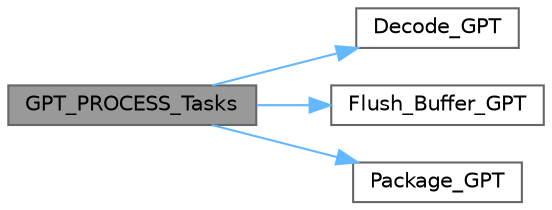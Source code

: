 digraph "GPT_PROCESS_Tasks"
{
 // LATEX_PDF_SIZE
  bgcolor="transparent";
  edge [fontname=Helvetica,fontsize=10,labelfontname=Helvetica,labelfontsize=10];
  node [fontname=Helvetica,fontsize=10,shape=box,height=0.2,width=0.4];
  rankdir="LR";
  Node1 [id="Node000001",label="GPT_PROCESS_Tasks",height=0.2,width=0.4,color="gray40", fillcolor="grey60", style="filled", fontcolor="black",tooltip=" "];
  Node1 -> Node2 [id="edge1_Node000001_Node000002",color="steelblue1",style="solid",tooltip=" "];
  Node2 [id="Node000002",label="Decode_GPT",height=0.2,width=0.4,color="grey40", fillcolor="white", style="filled",URL="$gpt_8c.html#a20ba1b5c97c66431de5e465d947a8d04",tooltip=" "];
  Node1 -> Node3 [id="edge2_Node000001_Node000003",color="steelblue1",style="solid",tooltip=" "];
  Node3 [id="Node000003",label="Flush_Buffer_GPT",height=0.2,width=0.4,color="grey40", fillcolor="white", style="filled",URL="$gpt_8c.html#a8a1ea2f00e43ccd5f72fbe86f0f4c720",tooltip=" "];
  Node1 -> Node4 [id="edge3_Node000001_Node000004",color="steelblue1",style="solid",tooltip=" "];
  Node4 [id="Node000004",label="Package_GPT",height=0.2,width=0.4,color="grey40", fillcolor="white", style="filled",URL="$gpt_8c.html#a2f478866bf9151c5dd2c0fc7f7fd7ba1",tooltip=" "];
}
